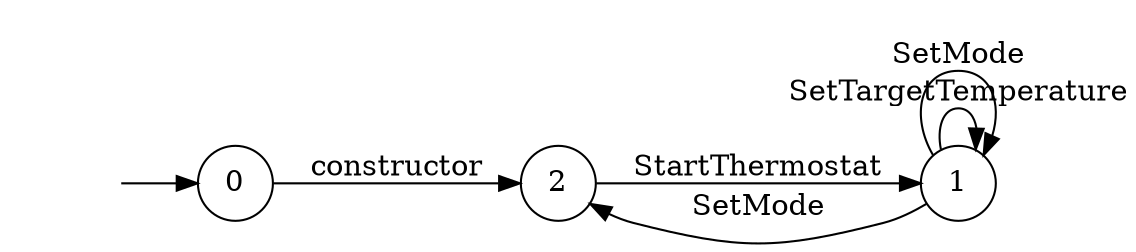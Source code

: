 digraph "Dapp-Automata-data/fuzzer/testnetdata-model-rq1-fix/RoomThermostat/FSM-1" {
	graph [rankdir=LR]
	"" [label="" shape=plaintext]
	0 [label=0 shape=circle]
	2 [label=2 shape=circle]
	1 [label=1 shape=circle]
	"" -> 0 [label=""]
	0 -> 2 [label=constructor]
	2 -> 1 [label=StartThermostat]
	1 -> 1 [label=SetTargetTemperature]
	1 -> 2 [label=SetMode]
	1 -> 1 [label=SetMode]
}
